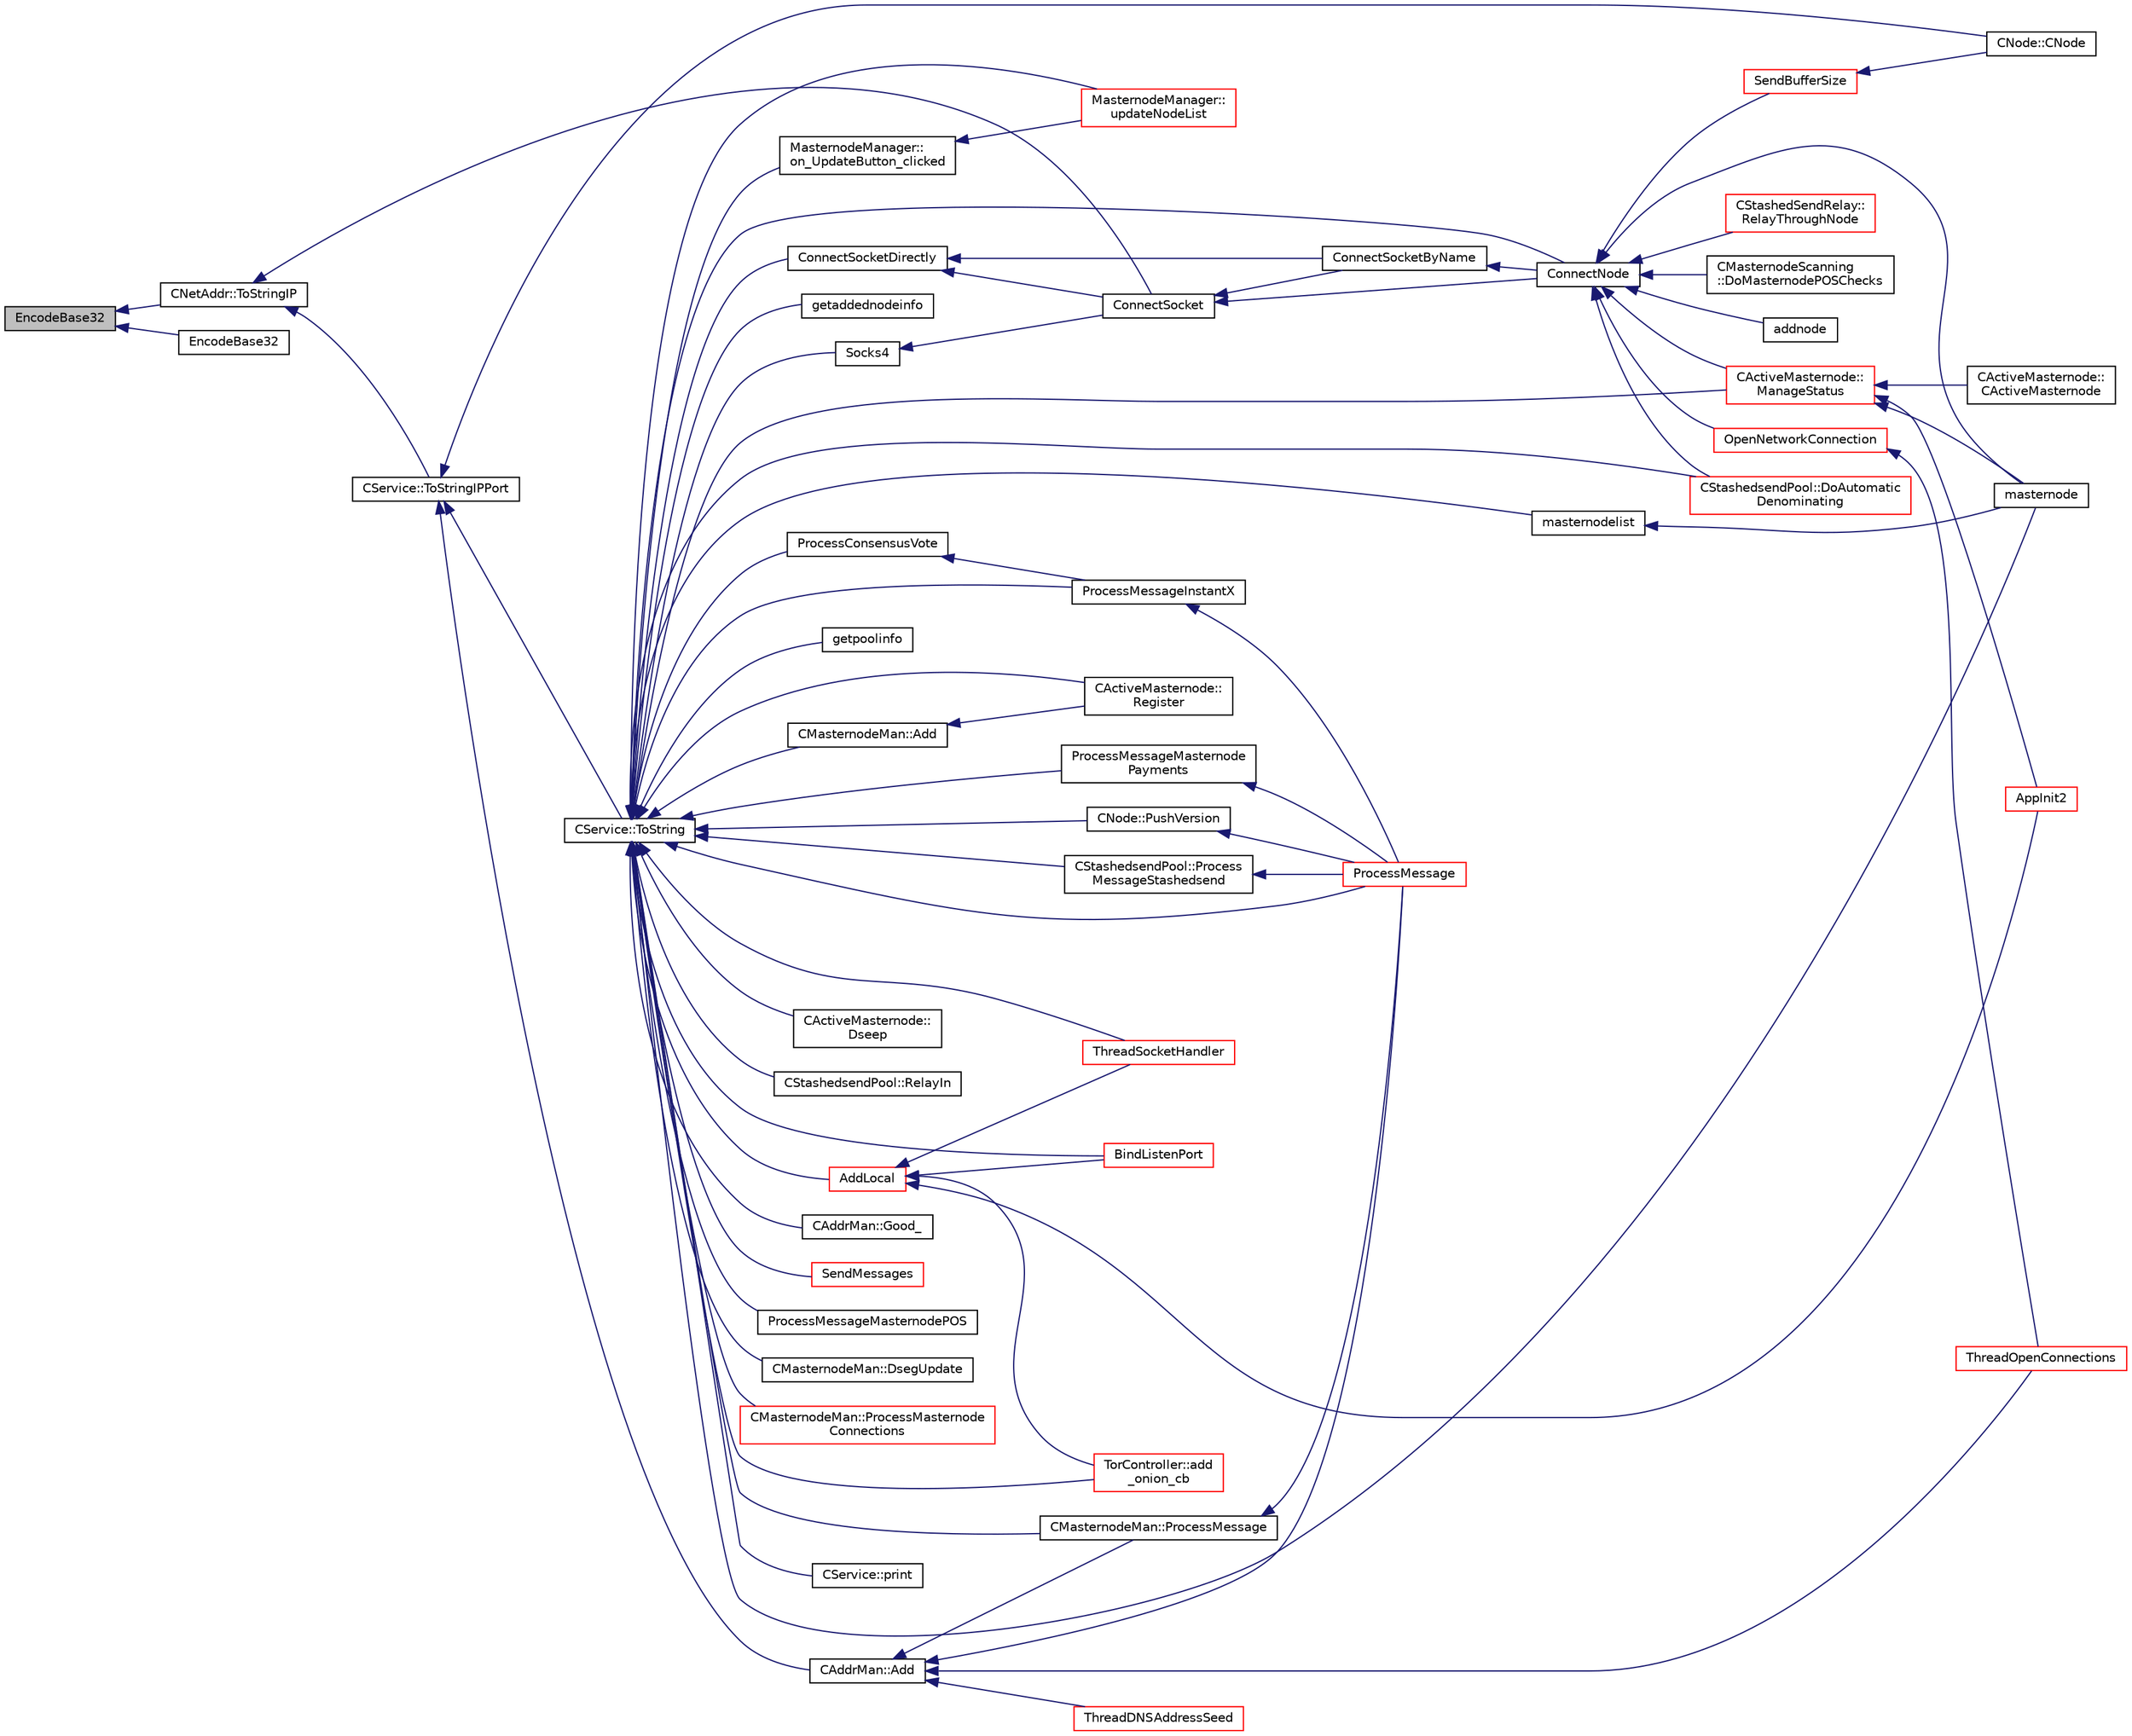digraph "EncodeBase32"
{
  edge [fontname="Helvetica",fontsize="10",labelfontname="Helvetica",labelfontsize="10"];
  node [fontname="Helvetica",fontsize="10",shape=record];
  rankdir="LR";
  Node169 [label="EncodeBase32",height=0.2,width=0.4,color="black", fillcolor="grey75", style="filled", fontcolor="black"];
  Node169 -> Node170 [dir="back",color="midnightblue",fontsize="10",style="solid",fontname="Helvetica"];
  Node170 [label="CNetAddr::ToStringIP",height=0.2,width=0.4,color="black", fillcolor="white", style="filled",URL="$d3/dc3/class_c_net_addr.html#a0c8d9b5ed3824546ff4dccca3b28b073"];
  Node170 -> Node171 [dir="back",color="midnightblue",fontsize="10",style="solid",fontname="Helvetica"];
  Node171 [label="ConnectSocket",height=0.2,width=0.4,color="black", fillcolor="white", style="filled",URL="$da/df0/netbase_8h.html#a1647b6ef2c58fd2f57f9243d3f17093d"];
  Node171 -> Node172 [dir="back",color="midnightblue",fontsize="10",style="solid",fontname="Helvetica"];
  Node172 [label="ConnectNode",height=0.2,width=0.4,color="black", fillcolor="white", style="filled",URL="$d7/d97/net_8h.html#ab2c1bd88322f3f689616e70be5b53ade"];
  Node172 -> Node173 [dir="back",color="midnightblue",fontsize="10",style="solid",fontname="Helvetica"];
  Node173 [label="CActiveMasternode::\lManageStatus",height=0.2,width=0.4,color="red", fillcolor="white", style="filled",URL="$d9/d29/class_c_active_masternode.html#a8004b3b2100da7dcfedbd1e959633e51"];
  Node173 -> Node174 [dir="back",color="midnightblue",fontsize="10",style="solid",fontname="Helvetica"];
  Node174 [label="CActiveMasternode::\lCActiveMasternode",height=0.2,width=0.4,color="black", fillcolor="white", style="filled",URL="$d9/d29/class_c_active_masternode.html#a7ffb946d1b2aad0054d3b3efce8c0543"];
  Node173 -> Node175 [dir="back",color="midnightblue",fontsize="10",style="solid",fontname="Helvetica"];
  Node175 [label="AppInit2",height=0.2,width=0.4,color="red", fillcolor="white", style="filled",URL="$d8/dc0/init_8h.html#a1a4c1bfbf6ba1db77e988b89b9cadfd3",tooltip="Initialize ion. "];
  Node173 -> Node179 [dir="back",color="midnightblue",fontsize="10",style="solid",fontname="Helvetica"];
  Node179 [label="masternode",height=0.2,width=0.4,color="black", fillcolor="white", style="filled",URL="$d5/d6b/rpcstashedsend_8cpp.html#a30609e443aeb47c29ed0878d16b1b5e1"];
  Node172 -> Node182 [dir="back",color="midnightblue",fontsize="10",style="solid",fontname="Helvetica"];
  Node182 [label="CMasternodeScanning\l::DoMasternodePOSChecks",height=0.2,width=0.4,color="black", fillcolor="white", style="filled",URL="$d5/d9f/class_c_masternode_scanning.html#a6bc18fb7508f702e2a2d1c3731342f8f"];
  Node172 -> Node183 [dir="back",color="midnightblue",fontsize="10",style="solid",fontname="Helvetica"];
  Node183 [label="OpenNetworkConnection",height=0.2,width=0.4,color="red", fillcolor="white", style="filled",URL="$dd/d84/net_8cpp.html#aa19cb8e6cf23a990e585f2bbf9ece276"];
  Node183 -> Node185 [dir="back",color="midnightblue",fontsize="10",style="solid",fontname="Helvetica"];
  Node185 [label="ThreadOpenConnections",height=0.2,width=0.4,color="red", fillcolor="white", style="filled",URL="$dd/d84/net_8cpp.html#a3b4720330e61127963a43df26b80f804"];
  Node172 -> Node187 [dir="back",color="midnightblue",fontsize="10",style="solid",fontname="Helvetica"];
  Node187 [label="SendBufferSize",height=0.2,width=0.4,color="red", fillcolor="white", style="filled",URL="$d7/d97/net_8h.html#a13f289d6233bd32b78a38793f76bdccb"];
  Node187 -> Node200 [dir="back",color="midnightblue",fontsize="10",style="solid",fontname="Helvetica"];
  Node200 [label="CNode::CNode",height=0.2,width=0.4,color="black", fillcolor="white", style="filled",URL="$d1/d64/class_c_node.html#a51556705550511146245b9fb2fec09c1"];
  Node172 -> Node202 [dir="back",color="midnightblue",fontsize="10",style="solid",fontname="Helvetica"];
  Node202 [label="addnode",height=0.2,width=0.4,color="black", fillcolor="white", style="filled",URL="$df/dab/rpcnet_8cpp.html#ab455bfd729ba34d3bb55b716e62405a3"];
  Node172 -> Node179 [dir="back",color="midnightblue",fontsize="10",style="solid",fontname="Helvetica"];
  Node172 -> Node203 [dir="back",color="midnightblue",fontsize="10",style="solid",fontname="Helvetica"];
  Node203 [label="CStashedSendRelay::\lRelayThroughNode",height=0.2,width=0.4,color="red", fillcolor="white", style="filled",URL="$d2/d25/class_c_stashed_send_relay.html#a3e759315bdccb63c1810582eeffa080e"];
  Node172 -> Node205 [dir="back",color="midnightblue",fontsize="10",style="solid",fontname="Helvetica"];
  Node205 [label="CStashedsendPool::DoAutomatic\lDenominating",height=0.2,width=0.4,color="red", fillcolor="white", style="filled",URL="$dd/d8a/class_c_stashedsend_pool.html#a21f19df4854af34c8f89187c768a524f",tooltip="Passively run Stashedsend in the background according to the configuration in settings (only for QT) ..."];
  Node171 -> Node210 [dir="back",color="midnightblue",fontsize="10",style="solid",fontname="Helvetica"];
  Node210 [label="ConnectSocketByName",height=0.2,width=0.4,color="black", fillcolor="white", style="filled",URL="$da/df0/netbase_8h.html#a6b06ed45e08d73e435c656a4dfcb0a95"];
  Node210 -> Node172 [dir="back",color="midnightblue",fontsize="10",style="solid",fontname="Helvetica"];
  Node170 -> Node211 [dir="back",color="midnightblue",fontsize="10",style="solid",fontname="Helvetica"];
  Node211 [label="CService::ToStringIPPort",height=0.2,width=0.4,color="black", fillcolor="white", style="filled",URL="$d3/dcc/class_c_service.html#a224204c838b12eeb49ca7eabe6f75004"];
  Node211 -> Node212 [dir="back",color="midnightblue",fontsize="10",style="solid",fontname="Helvetica"];
  Node212 [label="CAddrMan::Add",height=0.2,width=0.4,color="black", fillcolor="white", style="filled",URL="$d1/dc7/class_c_addr_man.html#a03fcc7109b5f014760dc50a81f68c5ec"];
  Node212 -> Node189 [dir="back",color="midnightblue",fontsize="10",style="solid",fontname="Helvetica"];
  Node189 [label="ProcessMessage",height=0.2,width=0.4,color="red", fillcolor="white", style="filled",URL="$df/d0a/main_8cpp.html#a8ba92b1a4bce3c835e887a9073d17d8e"];
  Node212 -> Node213 [dir="back",color="midnightblue",fontsize="10",style="solid",fontname="Helvetica"];
  Node213 [label="CMasternodeMan::ProcessMessage",height=0.2,width=0.4,color="black", fillcolor="white", style="filled",URL="$dc/d6b/class_c_masternode_man.html#ae3e5d263cebdcd932eca49caeadce9aa"];
  Node213 -> Node189 [dir="back",color="midnightblue",fontsize="10",style="solid",fontname="Helvetica"];
  Node212 -> Node214 [dir="back",color="midnightblue",fontsize="10",style="solid",fontname="Helvetica"];
  Node214 [label="ThreadDNSAddressSeed",height=0.2,width=0.4,color="red", fillcolor="white", style="filled",URL="$dd/d84/net_8cpp.html#ab2d8883b5524ec7b80d3b9535e73a3ed"];
  Node212 -> Node185 [dir="back",color="midnightblue",fontsize="10",style="solid",fontname="Helvetica"];
  Node211 -> Node200 [dir="back",color="midnightblue",fontsize="10",style="solid",fontname="Helvetica"];
  Node211 -> Node215 [dir="back",color="midnightblue",fontsize="10",style="solid",fontname="Helvetica"];
  Node215 [label="CService::ToString",height=0.2,width=0.4,color="black", fillcolor="white", style="filled",URL="$d3/dcc/class_c_service.html#a225473158bc07c87a6a862160d73cfea"];
  Node215 -> Node173 [dir="back",color="midnightblue",fontsize="10",style="solid",fontname="Helvetica"];
  Node215 -> Node216 [dir="back",color="midnightblue",fontsize="10",style="solid",fontname="Helvetica"];
  Node216 [label="CActiveMasternode::\lDseep",height=0.2,width=0.4,color="black", fillcolor="white", style="filled",URL="$d9/d29/class_c_active_masternode.html#aa14a1a9611f6b73cc3e860cda75de88c"];
  Node215 -> Node217 [dir="back",color="midnightblue",fontsize="10",style="solid",fontname="Helvetica"];
  Node217 [label="CActiveMasternode::\lRegister",height=0.2,width=0.4,color="black", fillcolor="white", style="filled",URL="$d9/d29/class_c_active_masternode.html#a1fd28a721112cda22fe2f9e1045cf397",tooltip="Register any Masternode. "];
  Node215 -> Node218 [dir="back",color="midnightblue",fontsize="10",style="solid",fontname="Helvetica"];
  Node218 [label="CAddrMan::Good_",height=0.2,width=0.4,color="black", fillcolor="white", style="filled",URL="$d1/dc7/class_c_addr_man.html#a33ec6a4584cf4b17af821e6e35216459"];
  Node215 -> Node219 [dir="back",color="midnightblue",fontsize="10",style="solid",fontname="Helvetica"];
  Node219 [label="ProcessMessageInstantX",height=0.2,width=0.4,color="black", fillcolor="white", style="filled",URL="$d6/d5f/instantx_8h.html#aa516cb499ead2691d8ab216a499db5d0"];
  Node219 -> Node189 [dir="back",color="midnightblue",fontsize="10",style="solid",fontname="Helvetica"];
  Node215 -> Node220 [dir="back",color="midnightblue",fontsize="10",style="solid",fontname="Helvetica"];
  Node220 [label="ProcessConsensusVote",height=0.2,width=0.4,color="black", fillcolor="white", style="filled",URL="$d6/d5f/instantx_8h.html#a5d4434bfb70f64f95aa4de9286cbae94"];
  Node220 -> Node219 [dir="back",color="midnightblue",fontsize="10",style="solid",fontname="Helvetica"];
  Node215 -> Node189 [dir="back",color="midnightblue",fontsize="10",style="solid",fontname="Helvetica"];
  Node215 -> Node221 [dir="back",color="midnightblue",fontsize="10",style="solid",fontname="Helvetica"];
  Node221 [label="SendMessages",height=0.2,width=0.4,color="red", fillcolor="white", style="filled",URL="$d4/dbf/main_8h.html#a711a5bdb30c9c9bbdc83011b1cbbe2f3"];
  Node215 -> Node222 [dir="back",color="midnightblue",fontsize="10",style="solid",fontname="Helvetica"];
  Node222 [label="ProcessMessageMasternode\lPayments",height=0.2,width=0.4,color="black", fillcolor="white", style="filled",URL="$dc/d20/masternode-payments_8h.html#a8c28fb440d8031543d1de309e34c40f2"];
  Node222 -> Node189 [dir="back",color="midnightblue",fontsize="10",style="solid",fontname="Helvetica"];
  Node215 -> Node223 [dir="back",color="midnightblue",fontsize="10",style="solid",fontname="Helvetica"];
  Node223 [label="ProcessMessageMasternodePOS",height=0.2,width=0.4,color="black", fillcolor="white", style="filled",URL="$dc/d51/masternode-pos_8h.html#a85194f5f57620d07bd87ef37bf2f6ef0"];
  Node215 -> Node224 [dir="back",color="midnightblue",fontsize="10",style="solid",fontname="Helvetica"];
  Node224 [label="CMasternodeMan::Add",height=0.2,width=0.4,color="black", fillcolor="white", style="filled",URL="$dc/d6b/class_c_masternode_man.html#a8e648f7e96931e683b3fd6c98a4c4715"];
  Node224 -> Node217 [dir="back",color="midnightblue",fontsize="10",style="solid",fontname="Helvetica"];
  Node215 -> Node225 [dir="back",color="midnightblue",fontsize="10",style="solid",fontname="Helvetica"];
  Node225 [label="CMasternodeMan::DsegUpdate",height=0.2,width=0.4,color="black", fillcolor="white", style="filled",URL="$dc/d6b/class_c_masternode_man.html#a5aa389cb63e70edf9fd9e2eb7fe90750"];
  Node215 -> Node226 [dir="back",color="midnightblue",fontsize="10",style="solid",fontname="Helvetica"];
  Node226 [label="CMasternodeMan::ProcessMasternode\lConnections",height=0.2,width=0.4,color="red", fillcolor="white", style="filled",URL="$dc/d6b/class_c_masternode_man.html#ad8a9994f53e2d6385b8caba4cd5ee4b9"];
  Node215 -> Node213 [dir="back",color="midnightblue",fontsize="10",style="solid",fontname="Helvetica"];
  Node215 -> Node227 [dir="back",color="midnightblue",fontsize="10",style="solid",fontname="Helvetica"];
  Node227 [label="AddLocal",height=0.2,width=0.4,color="red", fillcolor="white", style="filled",URL="$d7/d97/net_8h.html#a337d6af198a6b0d75f830e56da9b91e9"];
  Node227 -> Node175 [dir="back",color="midnightblue",fontsize="10",style="solid",fontname="Helvetica"];
  Node227 -> Node229 [dir="back",color="midnightblue",fontsize="10",style="solid",fontname="Helvetica"];
  Node229 [label="ThreadSocketHandler",height=0.2,width=0.4,color="red", fillcolor="white", style="filled",URL="$dd/d84/net_8cpp.html#aa1111c12121e039bbd8eedb556e4514a"];
  Node227 -> Node230 [dir="back",color="midnightblue",fontsize="10",style="solid",fontname="Helvetica"];
  Node230 [label="BindListenPort",height=0.2,width=0.4,color="red", fillcolor="white", style="filled",URL="$dd/d84/net_8cpp.html#a0c8010ad96acff7cca6aca684ec42b71"];
  Node227 -> Node233 [dir="back",color="midnightblue",fontsize="10",style="solid",fontname="Helvetica"];
  Node233 [label="TorController::add\l_onion_cb",height=0.2,width=0.4,color="red", fillcolor="white", style="filled",URL="$da/dd9/class_tor_controller.html#a78b762c14a006b2f509261a95963ff67",tooltip="Callback for ADD_ONION result. "];
  Node215 -> Node172 [dir="back",color="midnightblue",fontsize="10",style="solid",fontname="Helvetica"];
  Node215 -> Node241 [dir="back",color="midnightblue",fontsize="10",style="solid",fontname="Helvetica"];
  Node241 [label="CNode::PushVersion",height=0.2,width=0.4,color="black", fillcolor="white", style="filled",URL="$d1/d64/class_c_node.html#a4dbfe4f6c1fd162aaa905e4bd201d536"];
  Node241 -> Node189 [dir="back",color="midnightblue",fontsize="10",style="solid",fontname="Helvetica"];
  Node215 -> Node229 [dir="back",color="midnightblue",fontsize="10",style="solid",fontname="Helvetica"];
  Node215 -> Node230 [dir="back",color="midnightblue",fontsize="10",style="solid",fontname="Helvetica"];
  Node215 -> Node242 [dir="back",color="midnightblue",fontsize="10",style="solid",fontname="Helvetica"];
  Node242 [label="Socks4",height=0.2,width=0.4,color="black", fillcolor="white", style="filled",URL="$d0/d0e/netbase_8cpp.html#aca06981001803c84ffd114dbc80d0c1c"];
  Node242 -> Node171 [dir="back",color="midnightblue",fontsize="10",style="solid",fontname="Helvetica"];
  Node215 -> Node243 [dir="back",color="midnightblue",fontsize="10",style="solid",fontname="Helvetica"];
  Node243 [label="ConnectSocketDirectly",height=0.2,width=0.4,color="black", fillcolor="white", style="filled",URL="$d0/d0e/netbase_8cpp.html#a0090d3f81785eebf6a0466b5b9c8cbd3"];
  Node243 -> Node171 [dir="back",color="midnightblue",fontsize="10",style="solid",fontname="Helvetica"];
  Node243 -> Node210 [dir="back",color="midnightblue",fontsize="10",style="solid",fontname="Helvetica"];
  Node215 -> Node244 [dir="back",color="midnightblue",fontsize="10",style="solid",fontname="Helvetica"];
  Node244 [label="CService::print",height=0.2,width=0.4,color="black", fillcolor="white", style="filled",URL="$d3/dcc/class_c_service.html#a4b104c178cb4b71150a49989f5198302"];
  Node215 -> Node195 [dir="back",color="midnightblue",fontsize="10",style="solid",fontname="Helvetica"];
  Node195 [label="MasternodeManager::\lupdateNodeList",height=0.2,width=0.4,color="red", fillcolor="white", style="filled",URL="$d9/d70/class_masternode_manager.html#a5485a8bd6ccf673027165cc1207dfae9"];
  Node215 -> Node197 [dir="back",color="midnightblue",fontsize="10",style="solid",fontname="Helvetica"];
  Node197 [label="MasternodeManager::\lon_UpdateButton_clicked",height=0.2,width=0.4,color="black", fillcolor="white", style="filled",URL="$d9/d70/class_masternode_manager.html#ae8d07b4d869e3eb09fe1be445eff0430"];
  Node197 -> Node195 [dir="back",color="midnightblue",fontsize="10",style="solid",fontname="Helvetica"];
  Node215 -> Node245 [dir="back",color="midnightblue",fontsize="10",style="solid",fontname="Helvetica"];
  Node245 [label="getaddednodeinfo",height=0.2,width=0.4,color="black", fillcolor="white", style="filled",URL="$df/dab/rpcnet_8cpp.html#a2a6994d3b180c8e9ce81e0da65a41bb3"];
  Node215 -> Node246 [dir="back",color="midnightblue",fontsize="10",style="solid",fontname="Helvetica"];
  Node246 [label="getpoolinfo",height=0.2,width=0.4,color="black", fillcolor="white", style="filled",URL="$d5/d6b/rpcstashedsend_8cpp.html#aea4471c128eb07bb1b70b4344ac38564"];
  Node215 -> Node179 [dir="back",color="midnightblue",fontsize="10",style="solid",fontname="Helvetica"];
  Node215 -> Node198 [dir="back",color="midnightblue",fontsize="10",style="solid",fontname="Helvetica"];
  Node198 [label="masternodelist",height=0.2,width=0.4,color="black", fillcolor="white", style="filled",URL="$d5/d6b/rpcstashedsend_8cpp.html#a3a7ed7e37f21eb2912afc6e776f7236c"];
  Node198 -> Node179 [dir="back",color="midnightblue",fontsize="10",style="solid",fontname="Helvetica"];
  Node215 -> Node247 [dir="back",color="midnightblue",fontsize="10",style="solid",fontname="Helvetica"];
  Node247 [label="CStashedsendPool::Process\lMessageStashedsend",height=0.2,width=0.4,color="black", fillcolor="white", style="filled",URL="$dd/d8a/class_c_stashedsend_pool.html#a62b472a4e4b1e634bc2e8621be17888e",tooltip="Process a Stashedsend message using the Stashedsend protocol. "];
  Node247 -> Node189 [dir="back",color="midnightblue",fontsize="10",style="solid",fontname="Helvetica"];
  Node215 -> Node205 [dir="back",color="midnightblue",fontsize="10",style="solid",fontname="Helvetica"];
  Node215 -> Node248 [dir="back",color="midnightblue",fontsize="10",style="solid",fontname="Helvetica"];
  Node248 [label="CStashedsendPool::RelayIn",height=0.2,width=0.4,color="black", fillcolor="white", style="filled",URL="$dd/d8a/class_c_stashedsend_pool.html#aebe6dcd903303539047d0ae907fe38f7"];
  Node215 -> Node233 [dir="back",color="midnightblue",fontsize="10",style="solid",fontname="Helvetica"];
  Node169 -> Node249 [dir="back",color="midnightblue",fontsize="10",style="solid",fontname="Helvetica"];
  Node249 [label="EncodeBase32",height=0.2,width=0.4,color="black", fillcolor="white", style="filled",URL="$df/d2d/util_8cpp.html#aa4484ee0b7560f87051606f109e5d96a"];
}
